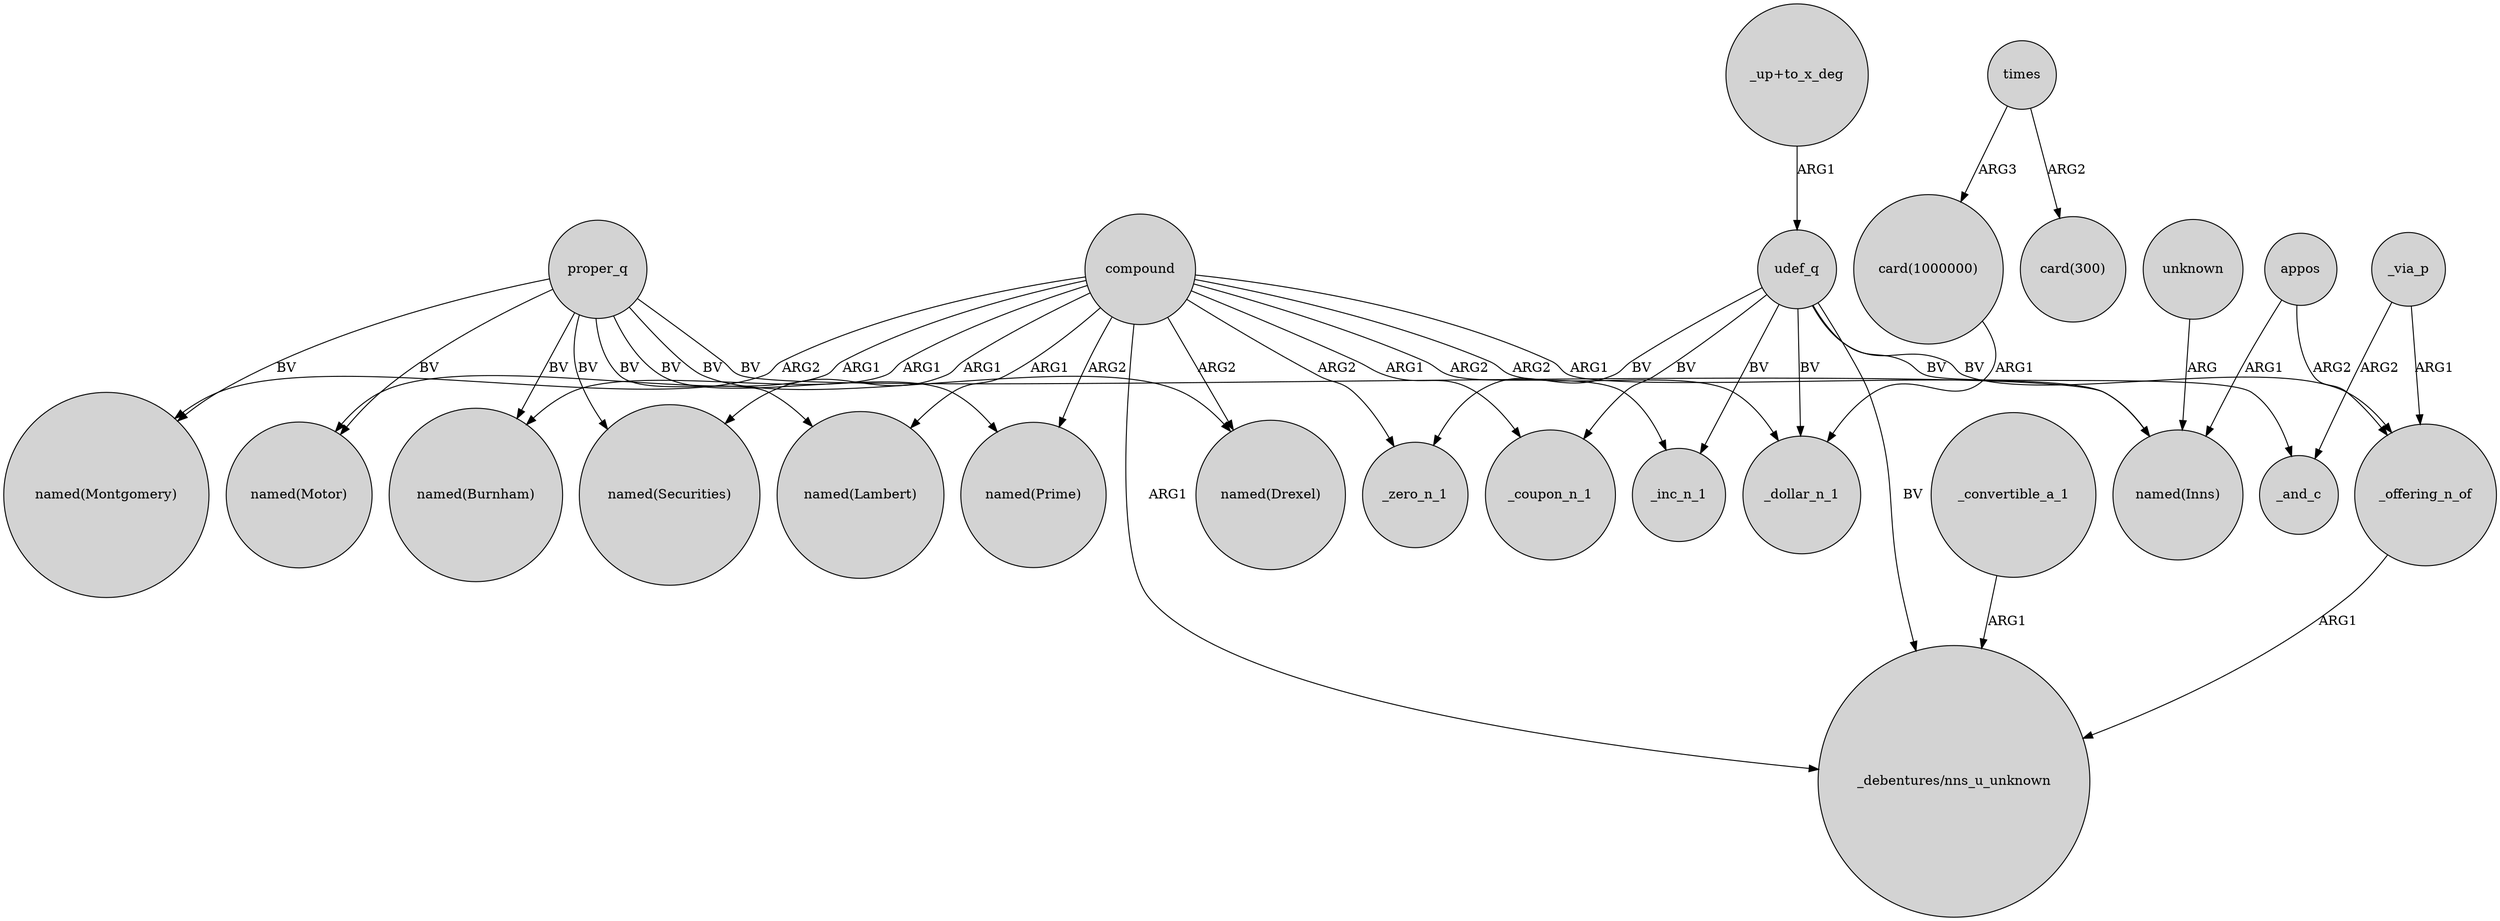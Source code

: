 digraph {
	node [shape=circle style=filled]
	compound -> _coupon_n_1 [label=ARG1]
	"card(1000000)" -> _dollar_n_1 [label=ARG1]
	udef_q -> _zero_n_1 [label=BV]
	udef_q -> _inc_n_1 [label=BV]
	"_up+to_x_deg" -> udef_q [label=ARG1]
	proper_q -> "named(Inns)" [label=BV]
	proper_q -> "named(Lambert)" [label=BV]
	_via_p -> _offering_n_of [label=ARG1]
	proper_q -> "named(Drexel)" [label=BV]
	compound -> "named(Lambert)" [label=ARG1]
	compound -> "named(Motor)" [label=ARG1]
	compound -> "_debentures/nns_u_unknown" [label=ARG1]
	times -> "card(300)" [label=ARG2]
	compound -> "named(Montgomery)" [label=ARG2]
	_via_p -> _and_c [label=ARG2]
	unknown -> "named(Inns)" [label=ARG]
	proper_q -> "named(Motor)" [label=BV]
	udef_q -> _offering_n_of [label=BV]
	compound -> "named(Prime)" [label=ARG2]
	times -> "card(1000000)" [label=ARG3]
	compound -> "named(Drexel)" [label=ARG2]
	proper_q -> "named(Montgomery)" [label=BV]
	proper_q -> "named(Burnham)" [label=BV]
	udef_q -> "_debentures/nns_u_unknown" [label=BV]
	proper_q -> "named(Prime)" [label=BV]
	compound -> _zero_n_1 [label=ARG2]
	proper_q -> "named(Securities)" [label=BV]
	compound -> "named(Securities)" [label=ARG1]
	compound -> "named(Burnham)" [label=ARG1]
	compound -> "named(Inns)" [label=ARG1]
	appos -> _offering_n_of [label=ARG2]
	compound -> _dollar_n_1 [label=ARG2]
	appos -> "named(Inns)" [label=ARG1]
	_convertible_a_1 -> "_debentures/nns_u_unknown" [label=ARG1]
	udef_q -> _and_c [label=BV]
	compound -> _inc_n_1 [label=ARG2]
	udef_q -> _coupon_n_1 [label=BV]
	_offering_n_of -> "_debentures/nns_u_unknown" [label=ARG1]
	udef_q -> _dollar_n_1 [label=BV]
}
